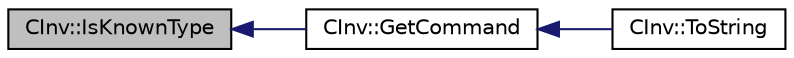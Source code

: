 digraph "CInv::IsKnownType"
{
  edge [fontname="Helvetica",fontsize="10",labelfontname="Helvetica",labelfontsize="10"];
  node [fontname="Helvetica",fontsize="10",shape=record];
  rankdir="LR";
  Node11 [label="CInv::IsKnownType",height=0.2,width=0.4,color="black", fillcolor="grey75", style="filled", fontcolor="black"];
  Node11 -> Node12 [dir="back",color="midnightblue",fontsize="10",style="solid",fontname="Helvetica"];
  Node12 [label="CInv::GetCommand",height=0.2,width=0.4,color="black", fillcolor="white", style="filled",URL="$class_c_inv.html#a29020c06b49edebfe9993adee93cf65a"];
  Node12 -> Node13 [dir="back",color="midnightblue",fontsize="10",style="solid",fontname="Helvetica"];
  Node13 [label="CInv::ToString",height=0.2,width=0.4,color="black", fillcolor="white", style="filled",URL="$class_c_inv.html#a5bf13e9595035d2155b04cceb848c37d"];
}

